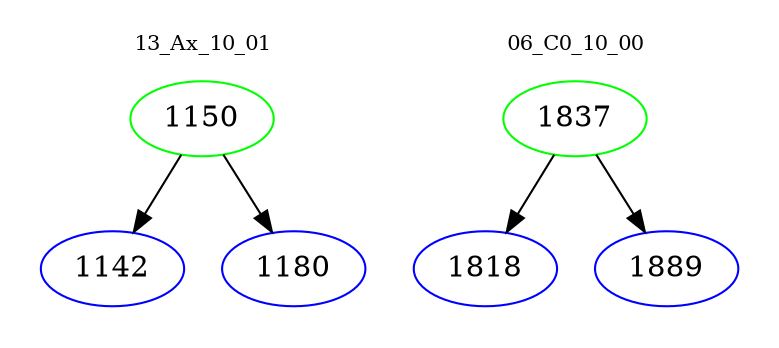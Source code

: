 digraph{
subgraph cluster_0 {
color = white
label = "13_Ax_10_01";
fontsize=10;
T0_1150 [label="1150", color="green"]
T0_1150 -> T0_1142 [color="black"]
T0_1142 [label="1142", color="blue"]
T0_1150 -> T0_1180 [color="black"]
T0_1180 [label="1180", color="blue"]
}
subgraph cluster_1 {
color = white
label = "06_C0_10_00";
fontsize=10;
T1_1837 [label="1837", color="green"]
T1_1837 -> T1_1818 [color="black"]
T1_1818 [label="1818", color="blue"]
T1_1837 -> T1_1889 [color="black"]
T1_1889 [label="1889", color="blue"]
}
}
